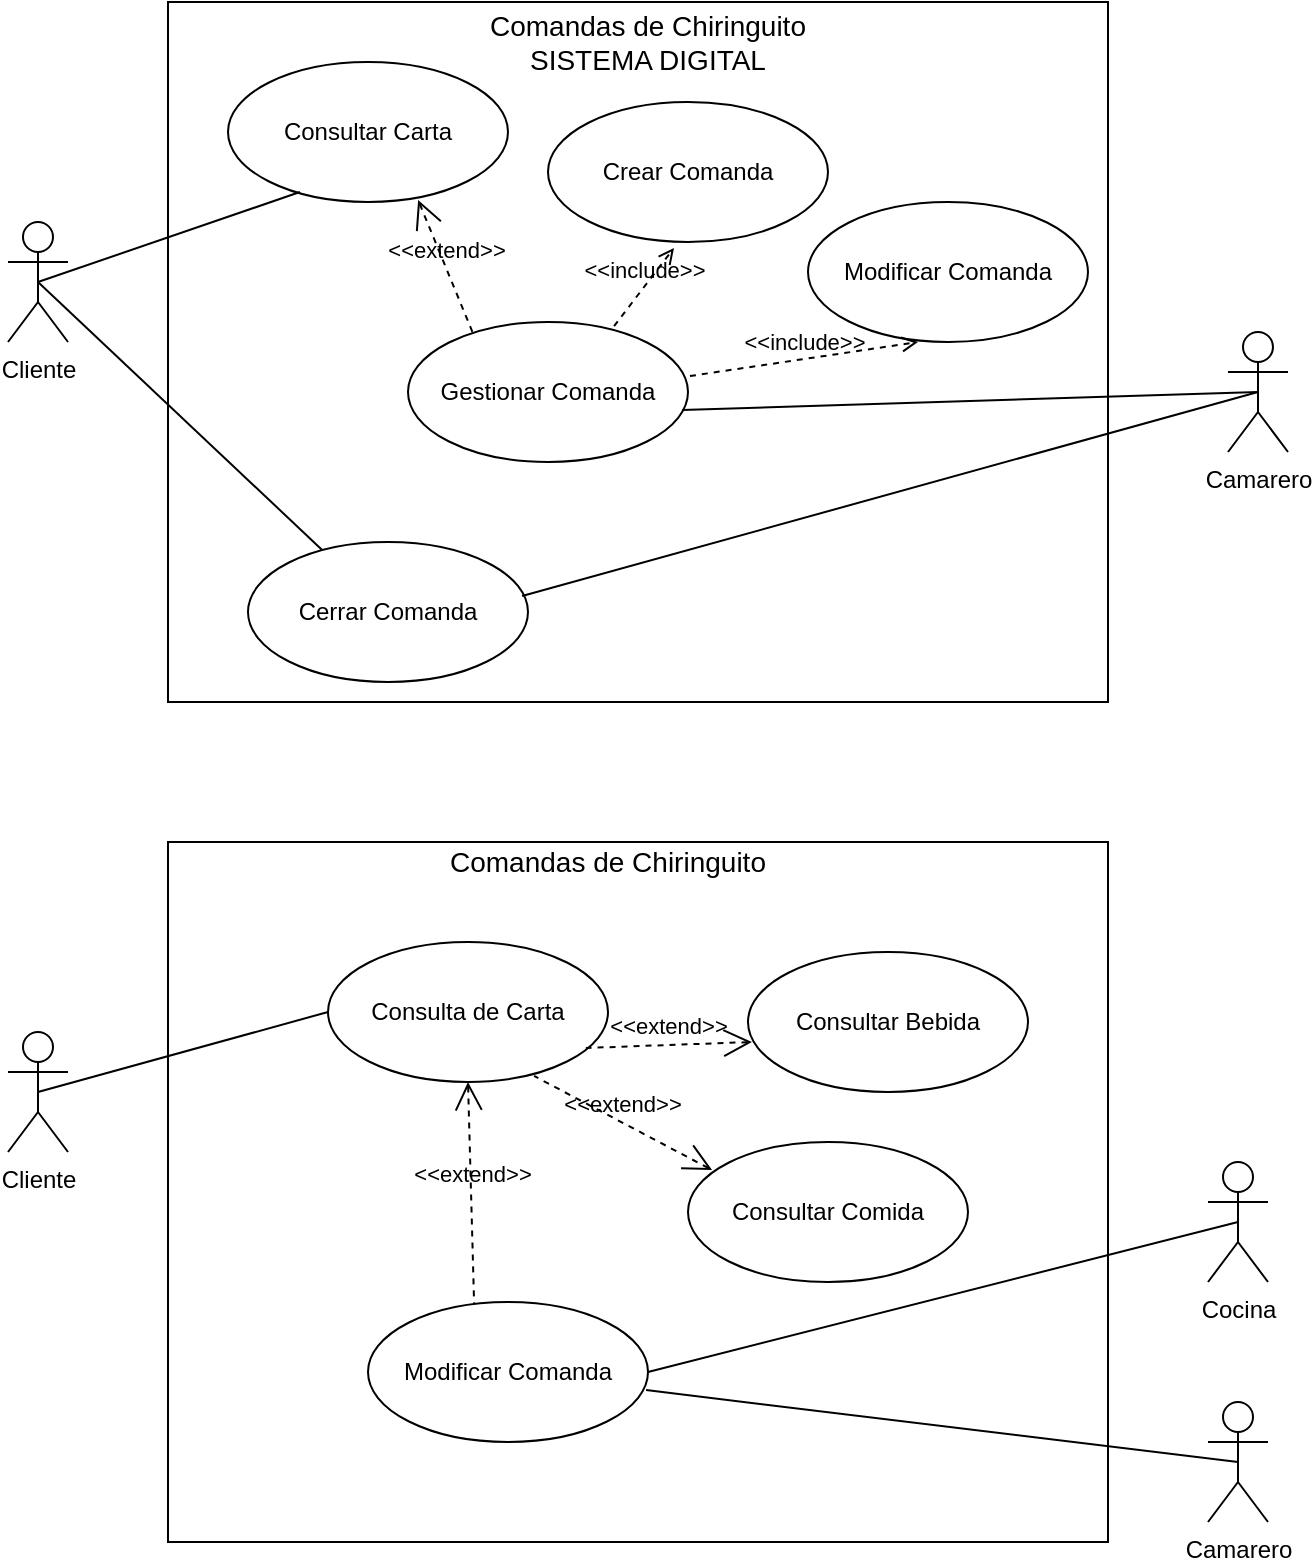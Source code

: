 <mxfile version="13.9.9" type="device"><diagram id="GO0JvI-3m9M28sP-3u7t" name="Página-1"><mxGraphModel dx="862" dy="550" grid="1" gridSize="10" guides="1" tooltips="1" connect="1" arrows="1" fold="1" page="1" pageScale="1" pageWidth="827" pageHeight="1169" math="0" shadow="0"><root><mxCell id="0"/><mxCell id="1" parent="0"/><mxCell id="p7IRvp1yZmwKoXd1VNHP-20" value="" style="group" vertex="1" connectable="0" parent="1"><mxGeometry x="190" y="40" width="470" height="350" as="geometry"/></mxCell><mxCell id="p7IRvp1yZmwKoXd1VNHP-21" value="" style="rounded=0;whiteSpace=wrap;html=1;fillColor=none;" vertex="1" parent="p7IRvp1yZmwKoXd1VNHP-20"><mxGeometry x="-20" width="470" height="350" as="geometry"/></mxCell><mxCell id="p7IRvp1yZmwKoXd1VNHP-22" value="&lt;font style=&quot;font-size: 14px&quot;&gt;Comandas de Chiringuito&lt;br&gt;SISTEMA DIGITAL&lt;br&gt;&lt;/font&gt;" style="text;html=1;strokeColor=none;fillColor=none;align=center;verticalAlign=middle;whiteSpace=wrap;rounded=0;" vertex="1" parent="p7IRvp1yZmwKoXd1VNHP-20"><mxGeometry x="130" width="180" height="40" as="geometry"/></mxCell><mxCell id="p7IRvp1yZmwKoXd1VNHP-23" value="Gestionar Comanda" style="ellipse;whiteSpace=wrap;html=1;" vertex="1" parent="p7IRvp1yZmwKoXd1VNHP-20"><mxGeometry x="100" y="160" width="140" height="70" as="geometry"/></mxCell><mxCell id="p7IRvp1yZmwKoXd1VNHP-24" value="Modificar Comanda" style="ellipse;whiteSpace=wrap;html=1;" vertex="1" parent="p7IRvp1yZmwKoXd1VNHP-20"><mxGeometry x="300" y="100" width="140" height="70" as="geometry"/></mxCell><mxCell id="p7IRvp1yZmwKoXd1VNHP-25" value="Cerrar Comanda" style="ellipse;whiteSpace=wrap;html=1;" vertex="1" parent="p7IRvp1yZmwKoXd1VNHP-20"><mxGeometry x="20" y="270" width="140" height="70" as="geometry"/></mxCell><mxCell id="p7IRvp1yZmwKoXd1VNHP-34" value="Crear Comanda" style="ellipse;whiteSpace=wrap;html=1;" vertex="1" parent="p7IRvp1yZmwKoXd1VNHP-20"><mxGeometry x="170" y="50" width="140" height="70" as="geometry"/></mxCell><mxCell id="p7IRvp1yZmwKoXd1VNHP-39" value="&amp;lt;&amp;lt;include&amp;gt;&amp;gt;" style="edgeStyle=none;html=1;endArrow=open;verticalAlign=bottom;dashed=1;labelBackgroundColor=none;entryX=0.393;entryY=1;entryDx=0;entryDy=0;exitX=1.007;exitY=0.386;exitDx=0;exitDy=0;entryPerimeter=0;exitPerimeter=0;" edge="1" parent="p7IRvp1yZmwKoXd1VNHP-20" source="p7IRvp1yZmwKoXd1VNHP-23" target="p7IRvp1yZmwKoXd1VNHP-24"><mxGeometry width="160" relative="1" as="geometry"><mxPoint x="120" y="150" as="sourcePoint"/><mxPoint x="280" y="150" as="targetPoint"/></mxGeometry></mxCell><mxCell id="p7IRvp1yZmwKoXd1VNHP-40" value="&amp;lt;&amp;lt;include&amp;gt;&amp;gt;" style="edgeStyle=none;html=1;endArrow=open;verticalAlign=bottom;dashed=1;labelBackgroundColor=none;entryX=0.45;entryY=1.043;entryDx=0;entryDy=0;exitX=0.736;exitY=0.029;exitDx=0;exitDy=0;exitPerimeter=0;entryPerimeter=0;" edge="1" parent="p7IRvp1yZmwKoXd1VNHP-20" source="p7IRvp1yZmwKoXd1VNHP-23" target="p7IRvp1yZmwKoXd1VNHP-34"><mxGeometry width="160" relative="1" as="geometry"><mxPoint x="120" y="150" as="sourcePoint"/><mxPoint x="280" y="150" as="targetPoint"/></mxGeometry></mxCell><mxCell id="p7IRvp1yZmwKoXd1VNHP-41" value="Consultar Carta" style="ellipse;whiteSpace=wrap;html=1;" vertex="1" parent="p7IRvp1yZmwKoXd1VNHP-20"><mxGeometry x="10" y="30" width="140" height="70" as="geometry"/></mxCell><mxCell id="p7IRvp1yZmwKoXd1VNHP-43" value="&amp;lt;&amp;lt;extend&amp;gt;&amp;gt;" style="edgeStyle=none;html=1;startArrow=open;endArrow=none;startSize=12;verticalAlign=bottom;dashed=1;labelBackgroundColor=none;entryX=0.236;entryY=0.1;entryDx=0;entryDy=0;entryPerimeter=0;exitX=0.679;exitY=0.986;exitDx=0;exitDy=0;exitPerimeter=0;" edge="1" parent="p7IRvp1yZmwKoXd1VNHP-20" source="p7IRvp1yZmwKoXd1VNHP-41" target="p7IRvp1yZmwKoXd1VNHP-23"><mxGeometry width="160" relative="1" as="geometry"><mxPoint x="170" y="166.406" as="sourcePoint"/><mxPoint x="249.692" y="110" as="targetPoint"/></mxGeometry></mxCell><mxCell id="p7IRvp1yZmwKoXd1VNHP-26" value="Cliente" style="shape=umlActor;html=1;verticalLabelPosition=bottom;verticalAlign=top;align=center;" vertex="1" parent="1"><mxGeometry x="90" y="150" width="30" height="60" as="geometry"/></mxCell><mxCell id="p7IRvp1yZmwKoXd1VNHP-27" value="Camarero" style="shape=umlActor;html=1;verticalLabelPosition=bottom;verticalAlign=top;align=center;" vertex="1" parent="1"><mxGeometry x="700" y="205" width="30" height="60" as="geometry"/></mxCell><mxCell id="p7IRvp1yZmwKoXd1VNHP-28" value="" style="endArrow=none;html=1;strokeWidth=1;exitX=0.5;exitY=0.5;exitDx=0;exitDy=0;exitPerimeter=0;entryX=0.257;entryY=0.929;entryDx=0;entryDy=0;entryPerimeter=0;" edge="1" parent="1" source="p7IRvp1yZmwKoXd1VNHP-26" target="p7IRvp1yZmwKoXd1VNHP-41"><mxGeometry width="50" height="50" relative="1" as="geometry"><mxPoint x="360" y="280" as="sourcePoint"/><mxPoint x="330" y="146" as="targetPoint"/></mxGeometry></mxCell><mxCell id="p7IRvp1yZmwKoXd1VNHP-29" value="" style="endArrow=none;html=1;strokeWidth=1;entryX=0.5;entryY=0.5;entryDx=0;entryDy=0;entryPerimeter=0;exitX=0.979;exitY=0.629;exitDx=0;exitDy=0;exitPerimeter=0;" edge="1" parent="1" source="p7IRvp1yZmwKoXd1VNHP-23" target="p7IRvp1yZmwKoXd1VNHP-27"><mxGeometry width="50" height="50" relative="1" as="geometry"><mxPoint x="360" y="280" as="sourcePoint"/><mxPoint x="410" y="230" as="targetPoint"/></mxGeometry></mxCell><mxCell id="p7IRvp1yZmwKoXd1VNHP-44" value="" style="endArrow=none;html=1;strokeWidth=1;entryX=0.5;entryY=0.5;entryDx=0;entryDy=0;entryPerimeter=0;" edge="1" parent="1" source="p7IRvp1yZmwKoXd1VNHP-25" target="p7IRvp1yZmwKoXd1VNHP-26"><mxGeometry width="50" height="50" relative="1" as="geometry"><mxPoint x="360" y="210" as="sourcePoint"/><mxPoint x="410" y="160" as="targetPoint"/></mxGeometry></mxCell><mxCell id="p7IRvp1yZmwKoXd1VNHP-45" value="" style="endArrow=none;html=1;strokeWidth=1;entryX=0.5;entryY=0.5;entryDx=0;entryDy=0;entryPerimeter=0;exitX=0.979;exitY=0.386;exitDx=0;exitDy=0;exitPerimeter=0;" edge="1" parent="1" source="p7IRvp1yZmwKoXd1VNHP-25" target="p7IRvp1yZmwKoXd1VNHP-27"><mxGeometry width="50" height="50" relative="1" as="geometry"><mxPoint x="360" y="210" as="sourcePoint"/><mxPoint x="410" y="160" as="targetPoint"/></mxGeometry></mxCell><mxCell id="p7IRvp1yZmwKoXd1VNHP-47" value="" style="group" vertex="1" connectable="0" parent="1"><mxGeometry x="170" y="460" width="470" height="350" as="geometry"/></mxCell><mxCell id="p7IRvp1yZmwKoXd1VNHP-48" value="" style="rounded=0;whiteSpace=wrap;html=1;fillColor=none;" vertex="1" parent="p7IRvp1yZmwKoXd1VNHP-47"><mxGeometry width="470" height="350" as="geometry"/></mxCell><mxCell id="p7IRvp1yZmwKoXd1VNHP-49" value="&lt;font style=&quot;font-size: 14px&quot;&gt;Comandas de Chiringuito&lt;/font&gt;" style="text;html=1;strokeColor=none;fillColor=none;align=center;verticalAlign=middle;whiteSpace=wrap;rounded=0;" vertex="1" parent="p7IRvp1yZmwKoXd1VNHP-47"><mxGeometry x="130" width="180" height="20" as="geometry"/></mxCell><mxCell id="p7IRvp1yZmwKoXd1VNHP-50" value="Consulta de Carta" style="ellipse;whiteSpace=wrap;html=1;" vertex="1" parent="p7IRvp1yZmwKoXd1VNHP-47"><mxGeometry x="80" y="50" width="140" height="70" as="geometry"/></mxCell><mxCell id="p7IRvp1yZmwKoXd1VNHP-53" value="Consultar Comida" style="ellipse;whiteSpace=wrap;html=1;" vertex="1" parent="p7IRvp1yZmwKoXd1VNHP-47"><mxGeometry x="260" y="150" width="140" height="70" as="geometry"/></mxCell><mxCell id="p7IRvp1yZmwKoXd1VNHP-54" value="Consultar Bebida" style="ellipse;whiteSpace=wrap;html=1;" vertex="1" parent="p7IRvp1yZmwKoXd1VNHP-47"><mxGeometry x="290" y="55" width="140" height="70" as="geometry"/></mxCell><mxCell id="p7IRvp1yZmwKoXd1VNHP-55" value="&amp;lt;&amp;lt;extend&amp;gt;&amp;gt;" style="edgeStyle=none;html=1;startArrow=open;endArrow=none;startSize=12;verticalAlign=bottom;dashed=1;labelBackgroundColor=none;entryX=0.736;entryY=0.957;entryDx=0;entryDy=0;entryPerimeter=0;exitX=0.086;exitY=0.2;exitDx=0;exitDy=0;exitPerimeter=0;" edge="1" parent="p7IRvp1yZmwKoXd1VNHP-47" source="p7IRvp1yZmwKoXd1VNHP-53" target="p7IRvp1yZmwKoXd1VNHP-50"><mxGeometry width="160" relative="1" as="geometry"><mxPoint x="180" y="126.406" as="sourcePoint"/><mxPoint x="259.692" y="70" as="targetPoint"/></mxGeometry></mxCell><mxCell id="p7IRvp1yZmwKoXd1VNHP-57" value="&amp;lt;&amp;lt;extend&amp;gt;&amp;gt;" style="edgeStyle=none;html=1;startArrow=open;endArrow=none;startSize=12;verticalAlign=bottom;dashed=1;labelBackgroundColor=none;entryX=0.921;entryY=0.757;entryDx=0;entryDy=0;entryPerimeter=0;exitX=0.014;exitY=0.643;exitDx=0;exitDy=0;exitPerimeter=0;" edge="1" parent="p7IRvp1yZmwKoXd1VNHP-47" source="p7IRvp1yZmwKoXd1VNHP-54" target="p7IRvp1yZmwKoXd1VNHP-50"><mxGeometry width="160" relative="1" as="geometry"><mxPoint x="180" y="126.406" as="sourcePoint"/><mxPoint x="259.692" y="70" as="targetPoint"/></mxGeometry></mxCell><mxCell id="p7IRvp1yZmwKoXd1VNHP-58" value="Modificar Comanda" style="ellipse;whiteSpace=wrap;html=1;" vertex="1" parent="p7IRvp1yZmwKoXd1VNHP-47"><mxGeometry x="100" y="230" width="140" height="70" as="geometry"/></mxCell><mxCell id="p7IRvp1yZmwKoXd1VNHP-59" value="&amp;lt;&amp;lt;extend&amp;gt;&amp;gt;" style="edgeStyle=none;html=1;startArrow=open;endArrow=none;startSize=12;verticalAlign=bottom;dashed=1;labelBackgroundColor=none;entryX=0.379;entryY=0.014;entryDx=0;entryDy=0;entryPerimeter=0;exitX=0.5;exitY=1;exitDx=0;exitDy=0;" edge="1" parent="p7IRvp1yZmwKoXd1VNHP-47" source="p7IRvp1yZmwKoXd1VNHP-50" target="p7IRvp1yZmwKoXd1VNHP-58"><mxGeometry width="160" relative="1" as="geometry"><mxPoint x="190" y="106.406" as="sourcePoint"/><mxPoint x="269.692" y="50" as="targetPoint"/></mxGeometry></mxCell><mxCell id="p7IRvp1yZmwKoXd1VNHP-51" value="Cliente" style="shape=umlActor;html=1;verticalLabelPosition=bottom;verticalAlign=top;align=center;" vertex="1" parent="1"><mxGeometry x="90" y="555" width="30" height="60" as="geometry"/></mxCell><mxCell id="p7IRvp1yZmwKoXd1VNHP-52" value="" style="endArrow=none;html=1;strokeWidth=1;exitX=0.5;exitY=0.5;exitDx=0;exitDy=0;exitPerimeter=0;entryX=0;entryY=0.5;entryDx=0;entryDy=0;" edge="1" parent="1" source="p7IRvp1yZmwKoXd1VNHP-51" target="p7IRvp1yZmwKoXd1VNHP-50"><mxGeometry width="50" height="50" relative="1" as="geometry"><mxPoint x="340" y="590" as="sourcePoint"/><mxPoint x="390" y="540" as="targetPoint"/></mxGeometry></mxCell><mxCell id="p7IRvp1yZmwKoXd1VNHP-61" value="Cocina" style="shape=umlActor;html=1;verticalLabelPosition=bottom;verticalAlign=top;align=center;" vertex="1" parent="1"><mxGeometry x="690" y="620" width="30" height="60" as="geometry"/></mxCell><mxCell id="p7IRvp1yZmwKoXd1VNHP-62" value="Camarero" style="shape=umlActor;html=1;verticalLabelPosition=bottom;verticalAlign=top;align=center;" vertex="1" parent="1"><mxGeometry x="690" y="740" width="30" height="60" as="geometry"/></mxCell><mxCell id="p7IRvp1yZmwKoXd1VNHP-63" value="" style="endArrow=none;html=1;strokeWidth=1;exitX=0.993;exitY=0.629;exitDx=0;exitDy=0;exitPerimeter=0;entryX=0.5;entryY=0.5;entryDx=0;entryDy=0;entryPerimeter=0;" edge="1" parent="1" source="p7IRvp1yZmwKoXd1VNHP-58" target="p7IRvp1yZmwKoXd1VNHP-62"><mxGeometry width="50" height="50" relative="1" as="geometry"><mxPoint x="380" y="660" as="sourcePoint"/><mxPoint x="430" y="610" as="targetPoint"/></mxGeometry></mxCell><mxCell id="p7IRvp1yZmwKoXd1VNHP-64" value="" style="endArrow=none;html=1;strokeWidth=1;entryX=0.5;entryY=0.5;entryDx=0;entryDy=0;entryPerimeter=0;exitX=1;exitY=0.5;exitDx=0;exitDy=0;" edge="1" parent="1" source="p7IRvp1yZmwKoXd1VNHP-58" target="p7IRvp1yZmwKoXd1VNHP-61"><mxGeometry width="50" height="50" relative="1" as="geometry"><mxPoint x="380" y="660" as="sourcePoint"/><mxPoint x="430" y="610" as="targetPoint"/></mxGeometry></mxCell></root></mxGraphModel></diagram></mxfile>